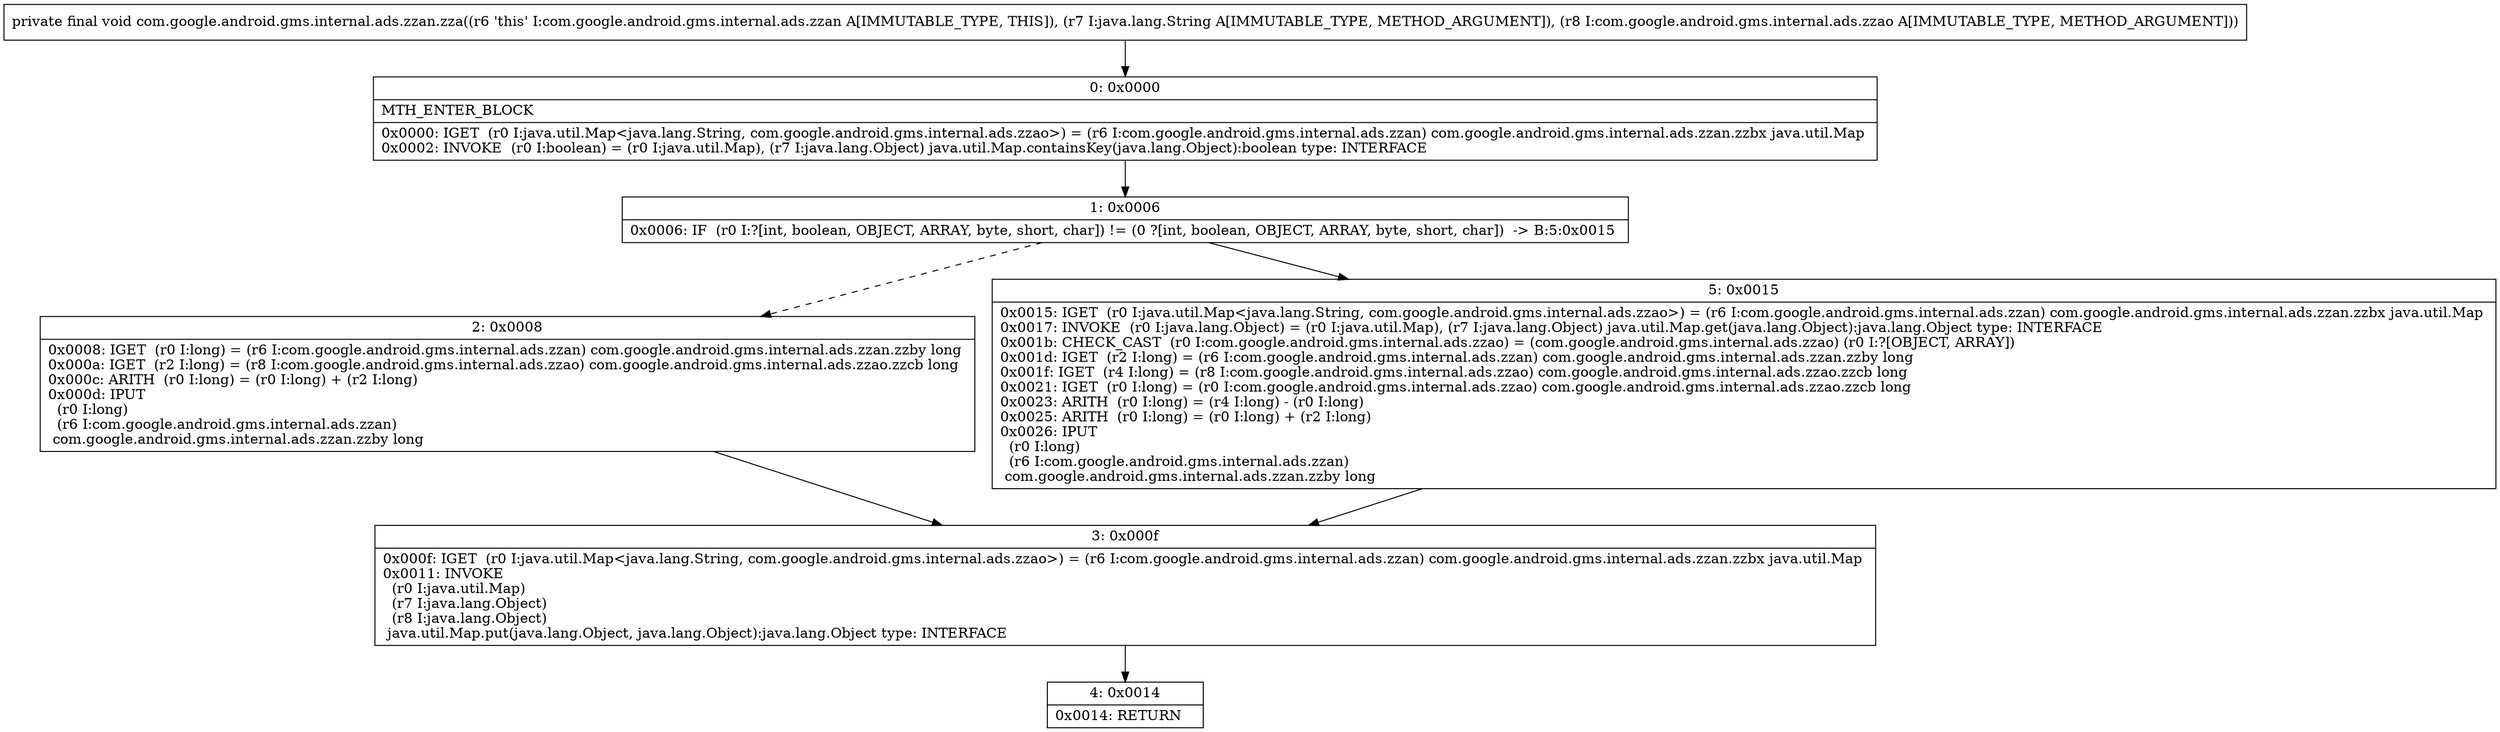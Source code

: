 digraph "CFG forcom.google.android.gms.internal.ads.zzan.zza(Ljava\/lang\/String;Lcom\/google\/android\/gms\/internal\/ads\/zzao;)V" {
Node_0 [shape=record,label="{0\:\ 0x0000|MTH_ENTER_BLOCK\l|0x0000: IGET  (r0 I:java.util.Map\<java.lang.String, com.google.android.gms.internal.ads.zzao\>) = (r6 I:com.google.android.gms.internal.ads.zzan) com.google.android.gms.internal.ads.zzan.zzbx java.util.Map \l0x0002: INVOKE  (r0 I:boolean) = (r0 I:java.util.Map), (r7 I:java.lang.Object) java.util.Map.containsKey(java.lang.Object):boolean type: INTERFACE \l}"];
Node_1 [shape=record,label="{1\:\ 0x0006|0x0006: IF  (r0 I:?[int, boolean, OBJECT, ARRAY, byte, short, char]) != (0 ?[int, boolean, OBJECT, ARRAY, byte, short, char])  \-\> B:5:0x0015 \l}"];
Node_2 [shape=record,label="{2\:\ 0x0008|0x0008: IGET  (r0 I:long) = (r6 I:com.google.android.gms.internal.ads.zzan) com.google.android.gms.internal.ads.zzan.zzby long \l0x000a: IGET  (r2 I:long) = (r8 I:com.google.android.gms.internal.ads.zzao) com.google.android.gms.internal.ads.zzao.zzcb long \l0x000c: ARITH  (r0 I:long) = (r0 I:long) + (r2 I:long) \l0x000d: IPUT  \l  (r0 I:long)\l  (r6 I:com.google.android.gms.internal.ads.zzan)\l com.google.android.gms.internal.ads.zzan.zzby long \l}"];
Node_3 [shape=record,label="{3\:\ 0x000f|0x000f: IGET  (r0 I:java.util.Map\<java.lang.String, com.google.android.gms.internal.ads.zzao\>) = (r6 I:com.google.android.gms.internal.ads.zzan) com.google.android.gms.internal.ads.zzan.zzbx java.util.Map \l0x0011: INVOKE  \l  (r0 I:java.util.Map)\l  (r7 I:java.lang.Object)\l  (r8 I:java.lang.Object)\l java.util.Map.put(java.lang.Object, java.lang.Object):java.lang.Object type: INTERFACE \l}"];
Node_4 [shape=record,label="{4\:\ 0x0014|0x0014: RETURN   \l}"];
Node_5 [shape=record,label="{5\:\ 0x0015|0x0015: IGET  (r0 I:java.util.Map\<java.lang.String, com.google.android.gms.internal.ads.zzao\>) = (r6 I:com.google.android.gms.internal.ads.zzan) com.google.android.gms.internal.ads.zzan.zzbx java.util.Map \l0x0017: INVOKE  (r0 I:java.lang.Object) = (r0 I:java.util.Map), (r7 I:java.lang.Object) java.util.Map.get(java.lang.Object):java.lang.Object type: INTERFACE \l0x001b: CHECK_CAST  (r0 I:com.google.android.gms.internal.ads.zzao) = (com.google.android.gms.internal.ads.zzao) (r0 I:?[OBJECT, ARRAY]) \l0x001d: IGET  (r2 I:long) = (r6 I:com.google.android.gms.internal.ads.zzan) com.google.android.gms.internal.ads.zzan.zzby long \l0x001f: IGET  (r4 I:long) = (r8 I:com.google.android.gms.internal.ads.zzao) com.google.android.gms.internal.ads.zzao.zzcb long \l0x0021: IGET  (r0 I:long) = (r0 I:com.google.android.gms.internal.ads.zzao) com.google.android.gms.internal.ads.zzao.zzcb long \l0x0023: ARITH  (r0 I:long) = (r4 I:long) \- (r0 I:long) \l0x0025: ARITH  (r0 I:long) = (r0 I:long) + (r2 I:long) \l0x0026: IPUT  \l  (r0 I:long)\l  (r6 I:com.google.android.gms.internal.ads.zzan)\l com.google.android.gms.internal.ads.zzan.zzby long \l}"];
MethodNode[shape=record,label="{private final void com.google.android.gms.internal.ads.zzan.zza((r6 'this' I:com.google.android.gms.internal.ads.zzan A[IMMUTABLE_TYPE, THIS]), (r7 I:java.lang.String A[IMMUTABLE_TYPE, METHOD_ARGUMENT]), (r8 I:com.google.android.gms.internal.ads.zzao A[IMMUTABLE_TYPE, METHOD_ARGUMENT])) }"];
MethodNode -> Node_0;
Node_0 -> Node_1;
Node_1 -> Node_2[style=dashed];
Node_1 -> Node_5;
Node_2 -> Node_3;
Node_3 -> Node_4;
Node_5 -> Node_3;
}

